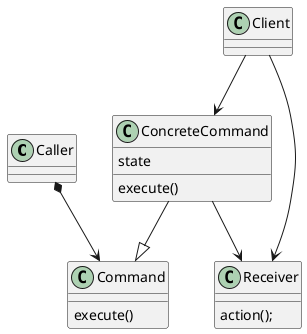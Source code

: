 @startuml

class Caller{
}
class Command{
    execute()
}
class ConcreteCommand{
    state
    execute()
}
class Receiver{
    action();
}
class Client{

}
Caller *--> Command
ConcreteCommand --|>Command
ConcreteCommand --> Receiver
Client --> Receiver
Client --> ConcreteCommand


@enduml